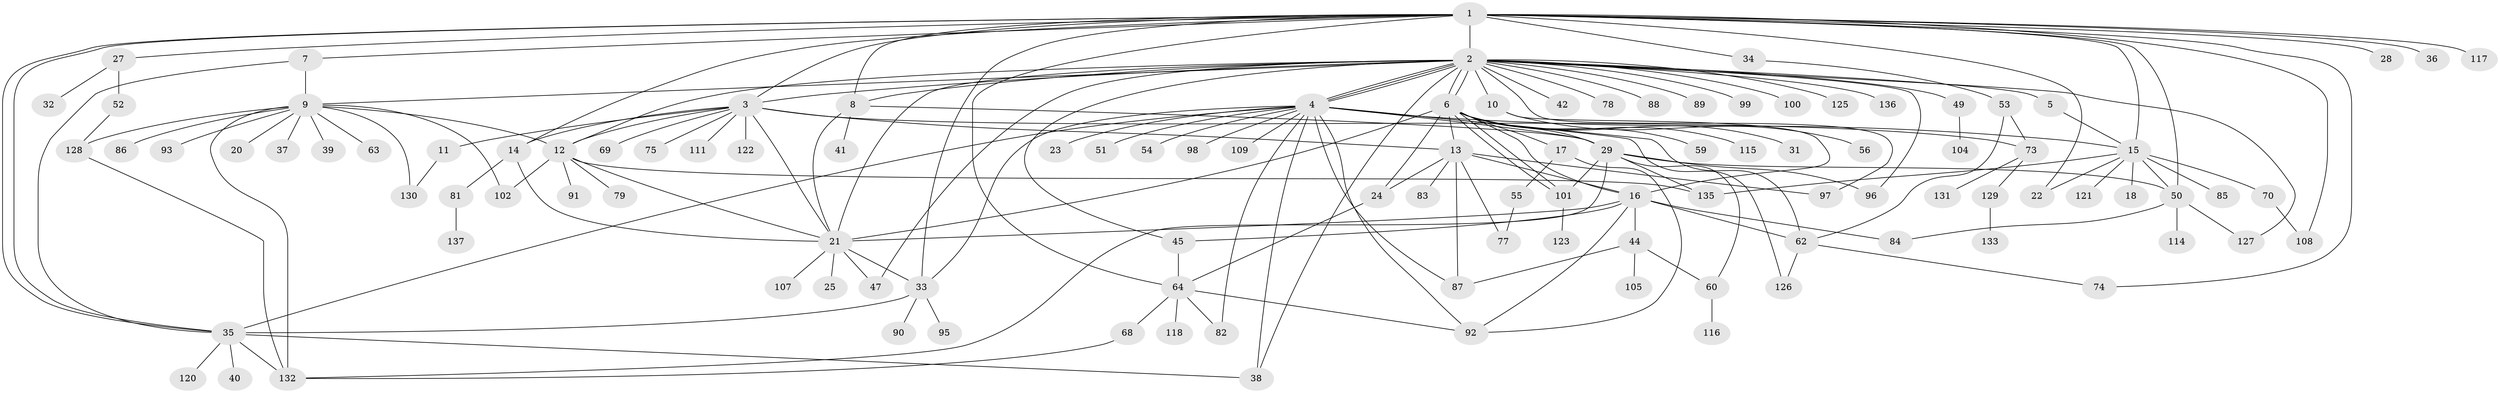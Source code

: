 // original degree distribution, {22: 0.014492753623188406, 14: 0.014492753623188406, 17: 0.007246376811594203, 2: 0.1956521739130435, 13: 0.014492753623188406, 3: 0.13768115942028986, 5: 0.043478260869565216, 4: 0.07246376811594203, 6: 0.021739130434782608, 7: 0.007246376811594203, 1: 0.4420289855072464, 12: 0.007246376811594203, 8: 0.014492753623188406, 10: 0.007246376811594203}
// Generated by graph-tools (version 1.1) at 2025/41/03/06/25 10:41:47]
// undirected, 112 vertices, 178 edges
graph export_dot {
graph [start="1"]
  node [color=gray90,style=filled];
  1 [super="+124"];
  2 [super="+43"];
  3 [super="+46"];
  4 [super="+48"];
  5;
  6 [super="+110"];
  7;
  8;
  9 [super="+80"];
  10 [super="+57"];
  11;
  12 [super="+66"];
  13 [super="+72"];
  14;
  15 [super="+58"];
  16 [super="+19"];
  17;
  18;
  20;
  21 [super="+113"];
  22;
  23;
  24 [super="+26"];
  25;
  27;
  28;
  29 [super="+30"];
  31;
  32;
  33 [super="+61"];
  34;
  35 [super="+71"];
  36;
  37;
  38;
  39;
  40;
  41;
  42;
  44 [super="+76"];
  45 [super="+119"];
  47;
  49;
  50 [super="+67"];
  51;
  52 [super="+65"];
  53;
  54;
  55 [super="+106"];
  56;
  59;
  60;
  62 [super="+112"];
  63;
  64 [super="+134"];
  68;
  69;
  70;
  73 [super="+94"];
  74;
  75;
  77;
  78;
  79;
  81;
  82 [super="+138"];
  83;
  84;
  85;
  86;
  87;
  88;
  89;
  90;
  91;
  92;
  93;
  95;
  96 [super="+103"];
  97;
  98;
  99;
  100;
  101;
  102;
  104;
  105;
  107;
  108;
  109;
  111;
  114;
  115;
  116;
  117;
  118;
  120;
  121;
  122;
  123;
  125;
  126;
  127;
  128;
  129;
  130;
  131;
  132;
  133;
  135;
  136;
  137;
  1 -- 2 [weight=2];
  1 -- 3;
  1 -- 7;
  1 -- 8;
  1 -- 14;
  1 -- 15;
  1 -- 22;
  1 -- 27;
  1 -- 28;
  1 -- 34;
  1 -- 35;
  1 -- 35;
  1 -- 36;
  1 -- 50;
  1 -- 64;
  1 -- 74;
  1 -- 108;
  1 -- 117;
  1 -- 33;
  2 -- 3 [weight=2];
  2 -- 4;
  2 -- 4;
  2 -- 4;
  2 -- 5;
  2 -- 6;
  2 -- 6;
  2 -- 8;
  2 -- 10;
  2 -- 38;
  2 -- 42;
  2 -- 47;
  2 -- 78;
  2 -- 88;
  2 -- 96;
  2 -- 97;
  2 -- 99;
  2 -- 100;
  2 -- 127;
  2 -- 136;
  2 -- 9;
  2 -- 45;
  2 -- 49;
  2 -- 21;
  2 -- 89;
  2 -- 125;
  2 -- 12;
  3 -- 11;
  3 -- 12;
  3 -- 13;
  3 -- 14;
  3 -- 21;
  3 -- 69;
  3 -- 73;
  3 -- 75;
  3 -- 111;
  3 -- 122;
  4 -- 23;
  4 -- 29;
  4 -- 38;
  4 -- 51;
  4 -- 54;
  4 -- 62;
  4 -- 82;
  4 -- 87;
  4 -- 92;
  4 -- 98;
  4 -- 126;
  4 -- 15;
  4 -- 35;
  4 -- 109;
  4 -- 33;
  5 -- 15;
  6 -- 13;
  6 -- 16;
  6 -- 17;
  6 -- 21;
  6 -- 24;
  6 -- 29;
  6 -- 31;
  6 -- 59;
  6 -- 101;
  6 -- 101;
  6 -- 115;
  7 -- 9;
  7 -- 35;
  8 -- 21;
  8 -- 29;
  8 -- 41;
  9 -- 20;
  9 -- 37;
  9 -- 39;
  9 -- 63;
  9 -- 86;
  9 -- 93;
  9 -- 102;
  9 -- 128;
  9 -- 130;
  9 -- 132;
  9 -- 12;
  10 -- 16;
  10 -- 56;
  11 -- 130;
  12 -- 21;
  12 -- 79;
  12 -- 91;
  12 -- 135;
  12 -- 102;
  13 -- 77;
  13 -- 87;
  13 -- 97;
  13 -- 83;
  13 -- 24;
  13 -- 16;
  14 -- 21;
  14 -- 81;
  15 -- 18;
  15 -- 70;
  15 -- 85;
  15 -- 135;
  15 -- 50;
  15 -- 22;
  15 -- 121;
  16 -- 44 [weight=2];
  16 -- 92;
  16 -- 84;
  16 -- 21;
  16 -- 62;
  16 -- 45;
  17 -- 55;
  17 -- 92;
  21 -- 25;
  21 -- 33 [weight=2];
  21 -- 47;
  21 -- 107;
  24 -- 64;
  27 -- 32;
  27 -- 52;
  29 -- 60;
  29 -- 96;
  29 -- 101;
  29 -- 135;
  29 -- 132;
  29 -- 50;
  33 -- 35;
  33 -- 90;
  33 -- 95;
  34 -- 53;
  35 -- 38;
  35 -- 40;
  35 -- 120;
  35 -- 132;
  44 -- 87;
  44 -- 105;
  44 -- 60;
  45 -- 64;
  49 -- 104;
  50 -- 114;
  50 -- 84;
  50 -- 127;
  52 -- 128;
  53 -- 73;
  53 -- 62;
  55 -- 77;
  60 -- 116;
  62 -- 126;
  62 -- 74;
  64 -- 68;
  64 -- 92;
  64 -- 118;
  64 -- 82;
  68 -- 132;
  70 -- 108;
  73 -- 129;
  73 -- 131;
  81 -- 137;
  101 -- 123;
  128 -- 132;
  129 -- 133;
}
